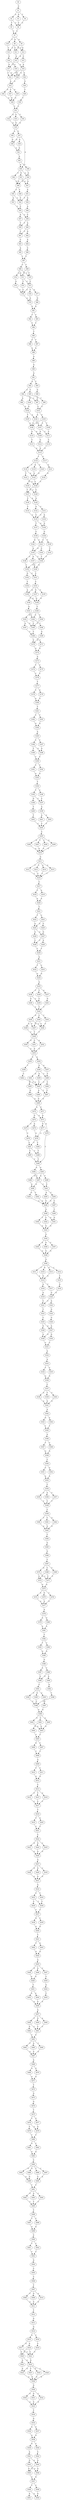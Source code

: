 strict digraph  {
	S0 -> S1 [ label = C ];
	S1 -> S2 [ label = A ];
	S1 -> S3 [ label = G ];
	S1 -> S4 [ label = T ];
	S2 -> S5 [ label = T ];
	S2 -> S6 [ label = C ];
	S3 -> S6 [ label = C ];
	S4 -> S6 [ label = C ];
	S5 -> S7 [ label = T ];
	S6 -> S7 [ label = T ];
	S7 -> S8 [ label = G ];
	S7 -> S9 [ label = A ];
	S7 -> S10 [ label = T ];
	S8 -> S11 [ label = A ];
	S8 -> S12 [ label = G ];
	S8 -> S13 [ label = C ];
	S9 -> S12 [ label = G ];
	S9 -> S11 [ label = A ];
	S10 -> S13 [ label = C ];
	S11 -> S14 [ label = A ];
	S12 -> S14 [ label = A ];
	S12 -> S15 [ label = C ];
	S13 -> S16 [ label = G ];
	S14 -> S17 [ label = G ];
	S14 -> S18 [ label = A ];
	S15 -> S18 [ label = A ];
	S16 -> S19 [ label = C ];
	S16 -> S17 [ label = G ];
	S17 -> S20 [ label = G ];
	S17 -> S21 [ label = C ];
	S18 -> S22 [ label = A ];
	S18 -> S21 [ label = C ];
	S18 -> S20 [ label = G ];
	S19 -> S20 [ label = G ];
	S20 -> S23 [ label = A ];
	S21 -> S23 [ label = A ];
	S22 -> S24 [ label = G ];
	S23 -> S25 [ label = A ];
	S23 -> S26 [ label = G ];
	S23 -> S27 [ label = C ];
	S24 -> S28 [ label = T ];
	S25 -> S29 [ label = G ];
	S26 -> S29 [ label = G ];
	S27 -> S29 [ label = G ];
	S28 -> S30 [ label = T ];
	S29 -> S31 [ label = C ];
	S30 -> S31 [ label = C ];
	S31 -> S32 [ label = A ];
	S31 -> S33 [ label = C ];
	S31 -> S34 [ label = T ];
	S32 -> S35 [ label = G ];
	S33 -> S35 [ label = G ];
	S34 -> S35 [ label = G ];
	S35 -> S36 [ label = A ];
	S35 -> S37 [ label = G ];
	S36 -> S38 [ label = G ];
	S37 -> S39 [ label = A ];
	S37 -> S38 [ label = G ];
	S37 -> S40 [ label = A ];
	S38 -> S41 [ label = A ];
	S39 -> S41 [ label = A ];
	S40 -> S42 [ label = C ];
	S40 -> S43 [ label = G ];
	S40 -> S44 [ label = A ];
	S41 -> S45 [ label = A ];
	S42 -> S46 [ label = G ];
	S43 -> S47 [ label = A ];
	S43 -> S46 [ label = G ];
	S44 -> S46 [ label = G ];
	S44 -> S47 [ label = A ];
	S45 -> S40 [ label = A ];
	S45 -> S48 [ label = G ];
	S46 -> S49 [ label = T ];
	S46 -> S50 [ label = C ];
	S47 -> S51 [ label = A ];
	S48 -> S44 [ label = A ];
	S49 -> S52 [ label = T ];
	S50 -> S53 [ label = A ];
	S50 -> S52 [ label = T ];
	S51 -> S52 [ label = T ];
	S51 -> S54 [ label = G ];
	S52 -> S55 [ label = C ];
	S53 -> S55 [ label = C ];
	S54 -> S56 [ label = A ];
	S55 -> S57 [ label = A ];
	S55 -> S58 [ label = C ];
	S56 -> S58 [ label = C ];
	S57 -> S59 [ label = T ];
	S58 -> S60 [ label = A ];
	S58 -> S59 [ label = T ];
	S59 -> S61 [ label = C ];
	S60 -> S62 [ label = G ];
	S60 -> S61 [ label = C ];
	S61 -> S63 [ label = C ];
	S62 -> S64 [ label = A ];
	S63 -> S65 [ label = A ];
	S64 -> S66 [ label = C ];
	S65 -> S67 [ label = T ];
	S66 -> S67 [ label = T ];
	S67 -> S68 [ label = C ];
	S67 -> S69 [ label = T ];
	S68 -> S70 [ label = T ];
	S68 -> S71 [ label = G ];
	S68 -> S72 [ label = A ];
	S69 -> S71 [ label = G ];
	S69 -> S70 [ label = T ];
	S70 -> S73 [ label = C ];
	S71 -> S74 [ label = T ];
	S71 -> S73 [ label = C ];
	S72 -> S75 [ label = G ];
	S73 -> S76 [ label = T ];
	S73 -> S77 [ label = A ];
	S73 -> S78 [ label = C ];
	S74 -> S78 [ label = C ];
	S75 -> S78 [ label = C ];
	S76 -> S79 [ label = A ];
	S77 -> S80 [ label = G ];
	S78 -> S79 [ label = A ];
	S79 -> S81 [ label = G ];
	S80 -> S81 [ label = G ];
	S81 -> S82 [ label = T ];
	S81 -> S83 [ label = C ];
	S82 -> S84 [ label = T ];
	S83 -> S84 [ label = T ];
	S84 -> S85 [ label = T ];
	S85 -> S86 [ label = C ];
	S85 -> S87 [ label = T ];
	S86 -> S88 [ label = A ];
	S87 -> S88 [ label = A ];
	S88 -> S89 [ label = A ];
	S89 -> S90 [ label = G ];
	S90 -> S91 [ label = G ];
	S91 -> S92 [ label = A ];
	S91 -> S93 [ label = T ];
	S92 -> S94 [ label = C ];
	S92 -> S95 [ label = T ];
	S93 -> S96 [ label = G ];
	S94 -> S97 [ label = C ];
	S94 -> S98 [ label = A ];
	S95 -> S99 [ label = T ];
	S95 -> S100 [ label = G ];
	S96 -> S97 [ label = C ];
	S97 -> S101 [ label = C ];
	S98 -> S102 [ label = G ];
	S99 -> S101 [ label = C ];
	S100 -> S102 [ label = G ];
	S101 -> S103 [ label = G ];
	S101 -> S104 [ label = A ];
	S102 -> S104 [ label = A ];
	S102 -> S105 [ label = T ];
	S103 -> S106 [ label = A ];
	S103 -> S107 [ label = C ];
	S103 -> S108 [ label = T ];
	S104 -> S106 [ label = A ];
	S104 -> S107 [ label = C ];
	S105 -> S106 [ label = A ];
	S106 -> S109 [ label = A ];
	S106 -> S110 [ label = G ];
	S107 -> S109 [ label = A ];
	S107 -> S111 [ label = C ];
	S108 -> S111 [ label = C ];
	S109 -> S112 [ label = G ];
	S110 -> S113 [ label = T ];
	S111 -> S114 [ label = C ];
	S112 -> S115 [ label = A ];
	S113 -> S115 [ label = A ];
	S114 -> S115 [ label = A ];
	S115 -> S116 [ label = T ];
	S115 -> S117 [ label = C ];
	S116 -> S118 [ label = T ];
	S116 -> S119 [ label = A ];
	S116 -> S120 [ label = C ];
	S117 -> S121 [ label = G ];
	S118 -> S122 [ label = A ];
	S118 -> S123 [ label = T ];
	S119 -> S122 [ label = A ];
	S120 -> S122 [ label = A ];
	S121 -> S124 [ label = G ];
	S122 -> S125 [ label = G ];
	S122 -> S126 [ label = C ];
	S123 -> S126 [ label = C ];
	S124 -> S126 [ label = C ];
	S125 -> S127 [ label = T ];
	S125 -> S128 [ label = C ];
	S126 -> S128 [ label = C ];
	S126 -> S127 [ label = T ];
	S127 -> S129 [ label = A ];
	S127 -> S130 [ label = C ];
	S128 -> S129 [ label = A ];
	S129 -> S131 [ label = C ];
	S129 -> S132 [ label = G ];
	S130 -> S133 [ label = T ];
	S131 -> S134 [ label = A ];
	S131 -> S135 [ label = C ];
	S132 -> S135 [ label = C ];
	S133 -> S135 [ label = C ];
	S134 -> S136 [ label = A ];
	S135 -> S137 [ label = T ];
	S135 -> S136 [ label = A ];
	S136 -> S138 [ label = G ];
	S137 -> S139 [ label = C ];
	S138 -> S140 [ label = T ];
	S138 -> S141 [ label = C ];
	S139 -> S141 [ label = C ];
	S139 -> S142 [ label = G ];
	S140 -> S143 [ label = T ];
	S141 -> S144 [ label = C ];
	S141 -> S145 [ label = A ];
	S142 -> S145 [ label = A ];
	S143 -> S146 [ label = T ];
	S144 -> S146 [ label = T ];
	S145 -> S147 [ label = A ];
	S145 -> S148 [ label = C ];
	S145 -> S146 [ label = T ];
	S146 -> S149 [ label = G ];
	S146 -> S150 [ label = C ];
	S147 -> S149 [ label = G ];
	S148 -> S150 [ label = C ];
	S149 -> S151 [ label = C ];
	S150 -> S152 [ label = G ];
	S150 -> S151 [ label = C ];
	S151 -> S153 [ label = C ];
	S152 -> S154 [ label = T ];
	S153 -> S155 [ label = T ];
	S153 -> S156 [ label = A ];
	S153 -> S157 [ label = G ];
	S154 -> S156 [ label = A ];
	S155 -> S158 [ label = G ];
	S156 -> S158 [ label = G ];
	S157 -> S159 [ label = T ];
	S157 -> S158 [ label = G ];
	S158 -> S160 [ label = T ];
	S159 -> S161 [ label = G ];
	S160 -> S162 [ label = C ];
	S160 -> S163 [ label = G ];
	S160 -> S164 [ label = T ];
	S161 -> S162 [ label = C ];
	S162 -> S165 [ label = C ];
	S162 -> S166 [ label = T ];
	S163 -> S167 [ label = A ];
	S163 -> S165 [ label = C ];
	S164 -> S165 [ label = C ];
	S165 -> S168 [ label = T ];
	S166 -> S169 [ label = G ];
	S167 -> S168 [ label = T ];
	S168 -> S170 [ label = G ];
	S168 -> S171 [ label = C ];
	S169 -> S170 [ label = G ];
	S170 -> S172 [ label = G ];
	S171 -> S172 [ label = G ];
	S172 -> S173 [ label = A ];
	S173 -> S174 [ label = T ];
	S173 -> S175 [ label = C ];
	S174 -> S176 [ label = C ];
	S175 -> S176 [ label = C ];
	S176 -> S177 [ label = T ];
	S177 -> S178 [ label = C ];
	S177 -> S179 [ label = G ];
	S178 -> S180 [ label = A ];
	S179 -> S180 [ label = A ];
	S180 -> S181 [ label = T ];
	S181 -> S182 [ label = C ];
	S181 -> S183 [ label = T ];
	S182 -> S184 [ label = G ];
	S183 -> S184 [ label = G ];
	S184 -> S185 [ label = A ];
	S185 -> S186 [ label = C ];
	S185 -> S187 [ label = T ];
	S186 -> S188 [ label = G ];
	S186 -> S189 [ label = T ];
	S187 -> S188 [ label = G ];
	S188 -> S190 [ label = C ];
	S189 -> S190 [ label = C ];
	S190 -> S191 [ label = C ];
	S190 -> S192 [ label = T ];
	S191 -> S193 [ label = A ];
	S192 -> S193 [ label = A ];
	S193 -> S194 [ label = T ];
	S194 -> S195 [ label = T ];
	S194 -> S196 [ label = C ];
	S195 -> S197 [ label = C ];
	S195 -> S198 [ label = G ];
	S196 -> S197 [ label = C ];
	S197 -> S199 [ label = A ];
	S198 -> S200 [ label = T ];
	S199 -> S201 [ label = A ];
	S199 -> S202 [ label = G ];
	S200 -> S203 [ label = T ];
	S201 -> S204 [ label = C ];
	S202 -> S204 [ label = C ];
	S203 -> S204 [ label = C ];
	S204 -> S205 [ label = C ];
	S205 -> S206 [ label = A ];
	S205 -> S207 [ label = T ];
	S205 -> S208 [ label = C ];
	S205 -> S209 [ label = G ];
	S206 -> S210 [ label = G ];
	S207 -> S210 [ label = G ];
	S208 -> S210 [ label = G ];
	S209 -> S210 [ label = G ];
	S210 -> S211 [ label = G ];
	S211 -> S212 [ label = T ];
	S211 -> S213 [ label = C ];
	S211 -> S214 [ label = A ];
	S211 -> S215 [ label = G ];
	S212 -> S216 [ label = T ];
	S213 -> S216 [ label = T ];
	S214 -> S216 [ label = T ];
	S215 -> S216 [ label = T ];
	S216 -> S217 [ label = C ];
	S217 -> S218 [ label = C ];
	S217 -> S219 [ label = A ];
	S218 -> S220 [ label = A ];
	S219 -> S220 [ label = A ];
	S220 -> S221 [ label = T ];
	S221 -> S222 [ label = T ];
	S221 -> S223 [ label = C ];
	S222 -> S224 [ label = A ];
	S223 -> S224 [ label = A ];
	S223 -> S225 [ label = C ];
	S224 -> S226 [ label = A ];
	S224 -> S227 [ label = G ];
	S225 -> S227 [ label = G ];
	S226 -> S228 [ label = C ];
	S227 -> S229 [ label = A ];
	S227 -> S228 [ label = C ];
	S228 -> S230 [ label = T ];
	S229 -> S230 [ label = T ];
	S230 -> S231 [ label = A ];
	S231 -> S232 [ label = T ];
	S231 -> S233 [ label = C ];
	S232 -> S234 [ label = G ];
	S233 -> S234 [ label = G ];
	S234 -> S235 [ label = A ];
	S235 -> S236 [ label = C ];
	S235 -> S237 [ label = A ];
	S235 -> S238 [ label = T ];
	S236 -> S239 [ label = C ];
	S236 -> S240 [ label = A ];
	S237 -> S241 [ label = G ];
	S238 -> S239 [ label = C ];
	S239 -> S242 [ label = T ];
	S240 -> S242 [ label = T ];
	S241 -> S242 [ label = T ];
	S242 -> S243 [ label = T ];
	S242 -> S244 [ label = G ];
	S242 -> S245 [ label = C ];
	S243 -> S246 [ label = C ];
	S244 -> S247 [ label = G ];
	S244 -> S246 [ label = C ];
	S244 -> S248 [ label = A ];
	S245 -> S246 [ label = C ];
	S245 -> S247 [ label = G ];
	S246 -> S249 [ label = T ];
	S247 -> S249 [ label = T ];
	S248 -> S249 [ label = T ];
	S249 -> S250 [ label = G ];
	S249 -> S251 [ label = C ];
	S249 -> S252 [ label = A ];
	S250 -> S253 [ label = A ];
	S251 -> S253 [ label = A ];
	S252 -> S253 [ label = A ];
	S253 -> S254 [ label = A ];
	S253 -> S255 [ label = C ];
	S254 -> S256 [ label = G ];
	S254 -> S257 [ label = A ];
	S255 -> S258 [ label = T ];
	S256 -> S259 [ label = A ];
	S256 -> S260 [ label = T ];
	S256 -> S261 [ label = G ];
	S257 -> S260 [ label = T ];
	S258 -> S262 [ label = C ];
	S259 -> S263 [ label = C ];
	S260 -> S264 [ label = T ];
	S260 -> S263 [ label = C ];
	S261 -> S265 [ label = A ];
	S261 -> S263 [ label = C ];
	S262 -> S263 [ label = C ];
	S263 -> S266 [ label = A ];
	S263 -> S267 [ label = T ];
	S264 -> S267 [ label = T ];
	S265 -> S268 [ label = G ];
	S266 -> S269 [ label = G ];
	S267 -> S269 [ label = G ];
	S268 -> S269 [ label = G ];
	S269 -> S270 [ label = A ];
	S269 -> S271 [ label = G ];
	S270 -> S272 [ label = G ];
	S270 -> S273 [ label = A ];
	S271 -> S273 [ label = A ];
	S272 -> S274 [ label = A ];
	S272 -> S275 [ label = C ];
	S273 -> S276 [ label = G ];
	S273 -> S277 [ label = G ];
	S274 -> S278 [ label = A ];
	S275 -> S279 [ label = C ];
	S276 -> S280 [ label = T ];
	S277 -> S278 [ label = A ];
	S278 -> S281 [ label = C ];
	S278 -> S282 [ label = T ];
	S279 -> S281 [ label = C ];
	S280 -> S283 [ label = G ];
	S280 -> S284 [ label = A ];
	S281 -> S285 [ label = C ];
	S281 -> S286 [ label = T ];
	S282 -> S286 [ label = T ];
	S283 -> S287 [ label = A ];
	S283 -> S288 [ label = G ];
	S283 -> S289 [ label = T ];
	S284 -> S287 [ label = A ];
	S285 -> S280 [ label = T ];
	S286 -> S280 [ label = T ];
	S287 -> S290 [ label = A ];
	S287 -> S291 [ label = C ];
	S288 -> S290 [ label = A ];
	S289 -> S291 [ label = C ];
	S290 -> S292 [ label = T ];
	S290 -> S293 [ label = G ];
	S291 -> S294 [ label = C ];
	S291 -> S295 [ label = A ];
	S292 -> S296 [ label = G ];
	S293 -> S296 [ label = G ];
	S294 -> S296 [ label = G ];
	S294 -> S297 [ label = C ];
	S295 -> S296 [ label = G ];
	S296 -> S298 [ label = A ];
	S297 -> S299 [ label = C ];
	S298 -> S300 [ label = T ];
	S298 -> S301 [ label = G ];
	S298 -> S302 [ label = C ];
	S299 -> S301 [ label = G ];
	S300 -> S303 [ label = G ];
	S301 -> S303 [ label = G ];
	S302 -> S303 [ label = G ];
	S303 -> S304 [ label = A ];
	S304 -> S305 [ label = A ];
	S304 -> S306 [ label = G ];
	S304 -> S307 [ label = C ];
	S305 -> S308 [ label = G ];
	S306 -> S308 [ label = G ];
	S307 -> S308 [ label = G ];
	S308 -> S309 [ label = A ];
	S309 -> S310 [ label = G ];
	S309 -> S311 [ label = T ];
	S309 -> S312 [ label = C ];
	S309 -> S313 [ label = A ];
	S310 -> S314 [ label = A ];
	S311 -> S314 [ label = A ];
	S312 -> S315 [ label = C ];
	S313 -> S314 [ label = A ];
	S314 -> S316 [ label = A ];
	S314 -> S317 [ label = T ];
	S315 -> S318 [ label = G ];
	S316 -> S319 [ label = A ];
	S317 -> S320 [ label = G ];
	S318 -> S320 [ label = G ];
	S319 -> S321 [ label = C ];
	S320 -> S322 [ label = A ];
	S320 -> S321 [ label = C ];
	S321 -> S323 [ label = T ];
	S322 -> S324 [ label = G ];
	S323 -> S325 [ label = C ];
	S324 -> S326 [ label = G ];
	S325 -> S327 [ label = A ];
	S325 -> S328 [ label = G ];
	S326 -> S327 [ label = A ];
	S327 -> S329 [ label = A ];
	S327 -> S330 [ label = G ];
	S328 -> S329 [ label = A ];
	S329 -> S331 [ label = C ];
	S330 -> S331 [ label = C ];
	S331 -> S332 [ label = A ];
	S332 -> S333 [ label = A ];
	S333 -> S334 [ label = T ];
	S333 -> S335 [ label = C ];
	S334 -> S336 [ label = G ];
	S335 -> S336 [ label = G ];
	S336 -> S337 [ label = C ];
	S337 -> S338 [ label = A ];
	S337 -> S339 [ label = T ];
	S337 -> S340 [ label = C ];
	S338 -> S341 [ label = A ];
	S339 -> S341 [ label = A ];
	S340 -> S341 [ label = A ];
	S341 -> S342 [ label = A ];
	S342 -> S343 [ label = G ];
	S342 -> S344 [ label = A ];
	S343 -> S345 [ label = T ];
	S344 -> S345 [ label = T ];
	S345 -> S346 [ label = A ];
	S346 -> S347 [ label = T ];
	S346 -> S348 [ label = C ];
	S347 -> S349 [ label = G ];
	S348 -> S349 [ label = G ];
	S349 -> S350 [ label = C ];
	S350 -> S351 [ label = C ];
	S350 -> S352 [ label = G ];
	S351 -> S353 [ label = A ];
	S352 -> S353 [ label = A ];
	S353 -> S354 [ label = T ];
	S354 -> S355 [ label = C ];
	S354 -> S356 [ label = A ];
	S354 -> S357 [ label = T ];
	S355 -> S358 [ label = T ];
	S356 -> S358 [ label = T ];
	S357 -> S358 [ label = T ];
	S358 -> S359 [ label = C ];
	S359 -> S360 [ label = T ];
	S359 -> S361 [ label = C ];
	S359 -> S362 [ label = G ];
	S360 -> S363 [ label = A ];
	S361 -> S363 [ label = A ];
	S362 -> S363 [ label = A ];
	S363 -> S364 [ label = T ];
	S364 -> S365 [ label = G ];
	S365 -> S366 [ label = G ];
	S366 -> S367 [ label = C ];
	S367 -> S368 [ label = C ];
	S367 -> S369 [ label = T ];
	S367 -> S370 [ label = G ];
	S368 -> S371 [ label = C ];
	S368 -> S372 [ label = A ];
	S369 -> S371 [ label = C ];
	S370 -> S371 [ label = C ];
	S370 -> S372 [ label = A ];
	S371 -> S373 [ label = G ];
	S372 -> S373 [ label = G ];
	S373 -> S374 [ label = A ];
	S373 -> S375 [ label = G ];
	S373 -> S376 [ label = C ];
	S374 -> S377 [ label = A ];
	S375 -> S377 [ label = A ];
	S376 -> S377 [ label = A ];
	S377 -> S378 [ label = A ];
	S378 -> S379 [ label = A ];
	S378 -> S380 [ label = G ];
	S379 -> S381 [ label = A ];
	S380 -> S381 [ label = A ];
	S381 -> S382 [ label = T ];
	S382 -> S383 [ label = T ];
	S382 -> S384 [ label = C ];
	S383 -> S385 [ label = G ];
	S384 -> S385 [ label = G ];
	S385 -> S386 [ label = G ];
	S386 -> S387 [ label = A ];
	S386 -> S388 [ label = C ];
	S387 -> S389 [ label = G ];
	S388 -> S390 [ label = A ];
	S388 -> S389 [ label = G ];
	S389 -> S391 [ label = C ];
	S390 -> S392 [ label = G ];
	S391 -> S393 [ label = A ];
	S391 -> S394 [ label = C ];
	S391 -> S395 [ label = G ];
	S392 -> S396 [ label = T ];
	S393 -> S397 [ label = A ];
	S394 -> S398 [ label = C ];
	S395 -> S398 [ label = C ];
	S396 -> S398 [ label = C ];
	S397 -> S399 [ label = G ];
	S398 -> S399 [ label = G ];
	S399 -> S400 [ label = A ];
	S399 -> S401 [ label = C ];
	S399 -> S402 [ label = G ];
	S400 -> S403 [ label = G ];
	S401 -> S404 [ label = A ];
	S401 -> S403 [ label = G ];
	S402 -> S403 [ label = G ];
	S403 -> S405 [ label = T ];
	S404 -> S405 [ label = T ];
	S405 -> S406 [ label = G ];
	S405 -> S407 [ label = C ];
	S406 -> S408 [ label = T ];
	S407 -> S408 [ label = T ];
	S408 -> S409 [ label = A ];
	S409 -> S410 [ label = T ];
	S409 -> S411 [ label = C ];
	S410 -> S412 [ label = G ];
	S411 -> S412 [ label = G ];
	S412 -> S413 [ label = C ];
	S413 -> S414 [ label = C ];
	S413 -> S415 [ label = T ];
	S413 -> S416 [ label = G ];
	S414 -> S417 [ label = C ];
	S415 -> S417 [ label = C ];
	S416 -> S417 [ label = C ];
	S417 -> S418 [ label = T ];
	S418 -> S419 [ label = T ];
	S418 -> S420 [ label = G ];
	S419 -> S421 [ label = C ];
	S420 -> S421 [ label = C ];
	S421 -> S422 [ label = C ];
	S422 -> S423 [ label = A ];
	S422 -> S424 [ label = G ];
	S422 -> S425 [ label = C ];
	S423 -> S426 [ label = G ];
	S424 -> S426 [ label = G ];
	S425 -> S426 [ label = G ];
	S426 -> S427 [ label = A ];
	S427 -> S428 [ label = A ];
	S427 -> S429 [ label = G ];
	S427 -> S430 [ label = C ];
	S428 -> S431 [ label = G ];
	S429 -> S431 [ label = G ];
	S430 -> S431 [ label = G ];
	S431 -> S432 [ label = A ];
	S432 -> S433 [ label = C ];
	S432 -> S434 [ label = T ];
	S433 -> S435 [ label = C ];
	S433 -> S436 [ label = T ];
	S434 -> S436 [ label = T ];
	S435 -> S437 [ label = T ];
	S436 -> S437 [ label = T ];
	S437 -> S438 [ label = G ];
	S437 -> S439 [ label = C ];
	S438 -> S440 [ label = G ];
	S439 -> S440 [ label = G ];
	S440 -> S441 [ label = T ];
	S441 -> S442 [ label = T ];
	S441 -> S443 [ label = G ];
	S442 -> S444 [ label = G ];
	S443 -> S444 [ label = G ];
	S444 -> S445 [ label = A ];
	S445 -> S446 [ label = A ];
	S445 -> S447 [ label = C ];
	S445 -> S448 [ label = G ];
	S446 -> S449 [ label = G ];
	S447 -> S450 [ label = C ];
	S448 -> S449 [ label = G ];
	S449 -> S451 [ label = T ];
	S450 -> S452 [ label = G ];
	S451 -> S453 [ label = G ];
	S451 -> S454 [ label = A ];
	S452 -> S455 [ label = C ];
	S453 -> S456 [ label = A ];
	S454 -> S456 [ label = A ];
	S455 -> S456 [ label = A ];
	S456 -> S457 [ label = A ];
	S457 -> S458 [ label = C ];
	S457 -> S459 [ label = G ];
	S457 -> S460 [ label = A ];
	S458 -> S461 [ label = C ];
	S458 -> S462 [ label = G ];
	S459 -> S461 [ label = C ];
	S460 -> S461 [ label = C ];
	S461 -> S463 [ label = C ];
	S462 -> S463 [ label = C ];
	S463 -> S464 [ label = C ];
	S463 -> S465 [ label = A ];
	S463 -> S466 [ label = T ];
	S464 -> S467 [ label = A ];
	S465 -> S467 [ label = A ];
	S466 -> S467 [ label = A ];
	S467 -> S468 [ label = A ];
	S468 -> S469 [ label = A ];
	S468 -> S470 [ label = G ];
	S469 -> S471 [ label = A ];
	S470 -> S471 [ label = A ];
	S471 -> S472 [ label = T ];
	S472 -> S473 [ label = G ];
	S473 -> S474 [ label = G ];
	S474 -> S475 [ label = T ];
	S475 -> S476 [ label = C ];
	S475 -> S477 [ label = G ];
	S476 -> S478 [ label = A ];
	S476 -> S479 [ label = C ];
	S477 -> S478 [ label = A ];
	S478 -> S480 [ label = T ];
	S479 -> S480 [ label = T ];
	S480 -> S481 [ label = G ];
	S480 -> S482 [ label = C ];
	S481 -> S483 [ label = A ];
	S482 -> S483 [ label = A ];
	S483 -> S484 [ label = C ];
	S484 -> S485 [ label = A ];
	S484 -> S486 [ label = T ];
	S484 -> S487 [ label = C ];
	S484 -> S488 [ label = G ];
	S485 -> S489 [ label = G ];
	S486 -> S490 [ label = A ];
	S487 -> S490 [ label = A ];
	S488 -> S489 [ label = G ];
	S489 -> S491 [ label = T ];
	S490 -> S491 [ label = T ];
	S491 -> S492 [ label = G ];
	S491 -> S493 [ label = A ];
	S491 -> S494 [ label = C ];
	S492 -> S495 [ label = T ];
	S493 -> S495 [ label = T ];
	S494 -> S495 [ label = T ];
	S495 -> S496 [ label = T ];
	S496 -> S497 [ label = T ];
	S496 -> S498 [ label = C ];
	S497 -> S499 [ label = G ];
	S498 -> S499 [ label = G ];
	S499 -> S500 [ label = C ];
	S500 -> S501 [ label = T ];
	S500 -> S502 [ label = C ];
	S501 -> S503 [ label = T ];
	S502 -> S503 [ label = T ];
	S503 -> S504 [ label = G ];
	S504 -> S505 [ label = C ];
	S505 -> S506 [ label = C ];
	S506 -> S507 [ label = T ];
	S507 -> S508 [ label = C ];
	S507 -> S509 [ label = G ];
	S507 -> S510 [ label = A ];
	S508 -> S511 [ label = A ];
	S509 -> S511 [ label = A ];
	S510 -> S511 [ label = A ];
	S511 -> S512 [ label = T ];
	S512 -> S513 [ label = G ];
	S513 -> S514 [ label = G ];
	S514 -> S515 [ label = G ];
	S514 -> S516 [ label = C ];
	S515 -> S517 [ label = G ];
	S515 -> S518 [ label = A ];
	S516 -> S519 [ label = C ];
	S517 -> S520 [ label = A ];
	S517 -> S521 [ label = C ];
	S518 -> S521 [ label = C ];
	S518 -> S520 [ label = A ];
	S519 -> S521 [ label = C ];
	S520 -> S522 [ label = A ];
	S520 -> S523 [ label = G ];
	S521 -> S523 [ label = G ];
	S522 -> S524 [ label = A ];
	S523 -> S525 [ label = G ];
	S523 -> S526 [ label = C ];
	S523 -> S527 [ label = T ];
	S523 -> S524 [ label = A ];
	S524 -> S528 [ label = G ];
	S525 -> S528 [ label = G ];
	S526 -> S528 [ label = G ];
	S527 -> S528 [ label = G ];
	S528 -> S529 [ label = G ];
	S529 -> S530 [ label = A ];
	S529 -> S531 [ label = G ];
	S529 -> S532 [ label = C ];
	S530 -> S533 [ label = A ];
	S531 -> S533 [ label = A ];
	S532 -> S533 [ label = A ];
	S533 -> S534 [ label = T ];
	S534 -> S535 [ label = G ];
	S535 -> S536 [ label = A ];
	S535 -> S537 [ label = G ];
	S536 -> S538 [ label = A ];
	S537 -> S538 [ label = A ];
	S538 -> S539 [ label = G ];
	S538 -> S540 [ label = C ];
	S539 -> S541 [ label = A ];
	S540 -> S542 [ label = C ];
	S541 -> S543 [ label = G ];
	S541 -> S544 [ label = A ];
	S542 -> S544 [ label = A ];
	S543 -> S545 [ label = G ];
	S543 -> S546 [ label = A ];
	S544 -> S546 [ label = A ];
	S544 -> S545 [ label = G ];
	S545 -> S547 [ label = G ];
	S546 -> S547 [ label = G ];
	S547 -> S548 [ label = T ];
	S547 -> S549 [ label = C ];
	S548 -> S550 [ label = G ];
	S548 -> S551 [ label = A ];
	S549 -> S550 [ label = G ];
}
